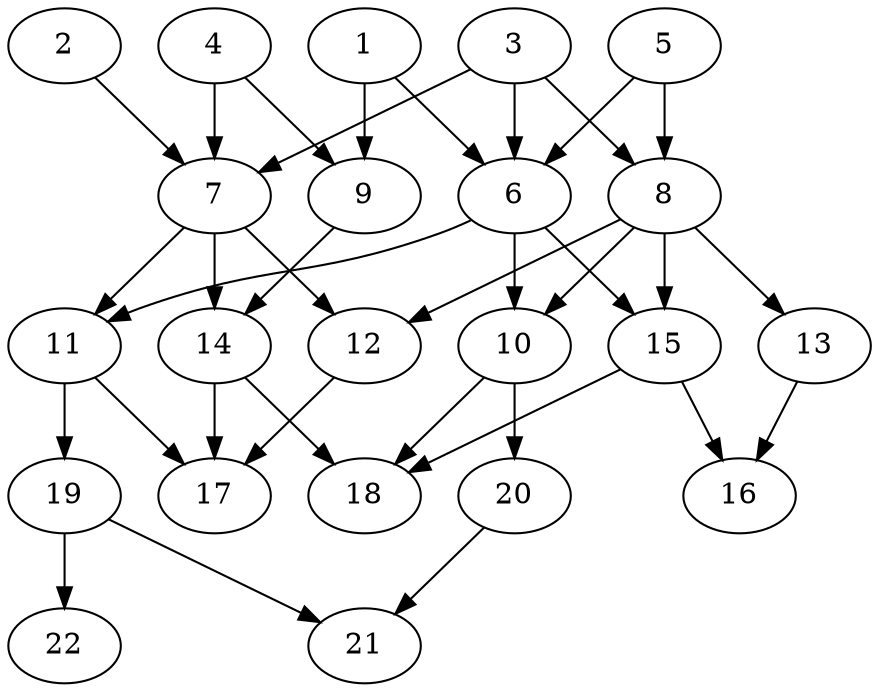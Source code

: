 // DAG (tier=2-normal, mode=compute, n=22, ccr=0.374, fat=0.562, density=0.561, regular=0.553, jump=0.128, mindata=524288, maxdata=8388608)
// DAG automatically generated by daggen at Sun Aug 24 16:33:33 2025
// /home/ermia/Project/Environments/daggen/bin/daggen --dot --ccr 0.374 --fat 0.562 --regular 0.553 --density 0.561 --jump 0.128 --mindata 524288 --maxdata 8388608 -n 22 
digraph G {
  1 [size="269322453879944480", alpha="0.15", expect_size="134661226939972240"]
  1 -> 6 [size ="133480545517568"]
  1 -> 9 [size ="133480545517568"]
  2 [size="16259191859761381376", alpha="0.10", expect_size="8129595929880690688"]
  2 -> 7 [size ="51343951659008"]
  3 [size="3662228641896926", alpha="0.09", expect_size="1831114320948463"]
  3 -> 6 [size ="156624043900928"]
  3 -> 7 [size ="156624043900928"]
  3 -> 8 [size ="156624043900928"]
  4 [size="4146637413952278", alpha="0.02", expect_size="2073318706976139"]
  4 -> 7 [size ="266365357260800"]
  4 -> 9 [size ="266365357260800"]
  5 [size="11047847067648000000", alpha="0.14", expect_size="5523923533824000000"]
  5 -> 6 [size ="39683358720000"]
  5 -> 8 [size ="39683358720000"]
  6 [size="13672436680713506", alpha="0.11", expect_size="6836218340356753"]
  6 -> 10 [size ="244068529471488"]
  6 -> 11 [size ="244068529471488"]
  6 -> 15 [size ="244068529471488"]
  7 [size="635200723546275", alpha="0.09", expect_size="317600361773137"]
  7 -> 11 [size ="21717107867648"]
  7 -> 12 [size ="21717107867648"]
  7 -> 14 [size ="21717107867648"]
  8 [size="36342962271342328", alpha="0.11", expect_size="18171481135671164"]
  8 -> 10 [size ="17201880891392"]
  8 -> 12 [size ="17201880891392"]
  8 -> 13 [size ="17201880891392"]
  8 -> 15 [size ="17201880891392"]
  9 [size="173064465615550560", alpha="0.14", expect_size="86532232807775280"]
  9 -> 14 [size ="134889655500800"]
  10 [size="652815667354156928", alpha="0.08", expect_size="326407833677078464"]
  10 -> 18 [size ="475515299299328"]
  10 -> 20 [size ="475515299299328"]
  11 [size="192533432568230445056", alpha="0.07", expect_size="96266716284115222528"]
  11 -> 17 [size ="266743649927168"]
  11 -> 19 [size ="266743649927168"]
  12 [size="837592884894798080", alpha="0.02", expect_size="418796442447399040"]
  12 -> 17 [size ="444338559516672"]
  13 [size="529396595163136000", alpha="0.13", expect_size="264698297581568000"]
  13 -> 16 [size ="5235330252800"]
  14 [size="81325912691713245184", alpha="0.13", expect_size="40662956345856622592"]
  14 -> 17 [size ="150167500095488"]
  14 -> 18 [size ="150167500095488"]
  15 [size="21322879368836415488", alpha="0.08", expect_size="10661439684418207744"]
  15 -> 16 [size ="61515877056512"]
  15 -> 18 [size ="61515877056512"]
  16 [size="21755273014459784", alpha="0.12", expect_size="10877636507229892"]
  17 [size="5751456046564868", alpha="0.11", expect_size="2875728023282434"]
  18 [size="436294975918558464", alpha="0.07", expect_size="218147487959279232"]
  19 [size="112281795525477824", alpha="0.03", expect_size="56140897762738912"]
  19 -> 21 [size ="49411660972032"]
  19 -> 22 [size ="49411660972032"]
  20 [size="51529346986799005696", alpha="0.09", expect_size="25764673493399502848"]
  20 -> 21 [size ="110779588149248"]
  21 [size="2647363391310528", alpha="0.05", expect_size="1323681695655264"]
  22 [size="12033690575610546", alpha="0.04", expect_size="6016845287805273"]
}